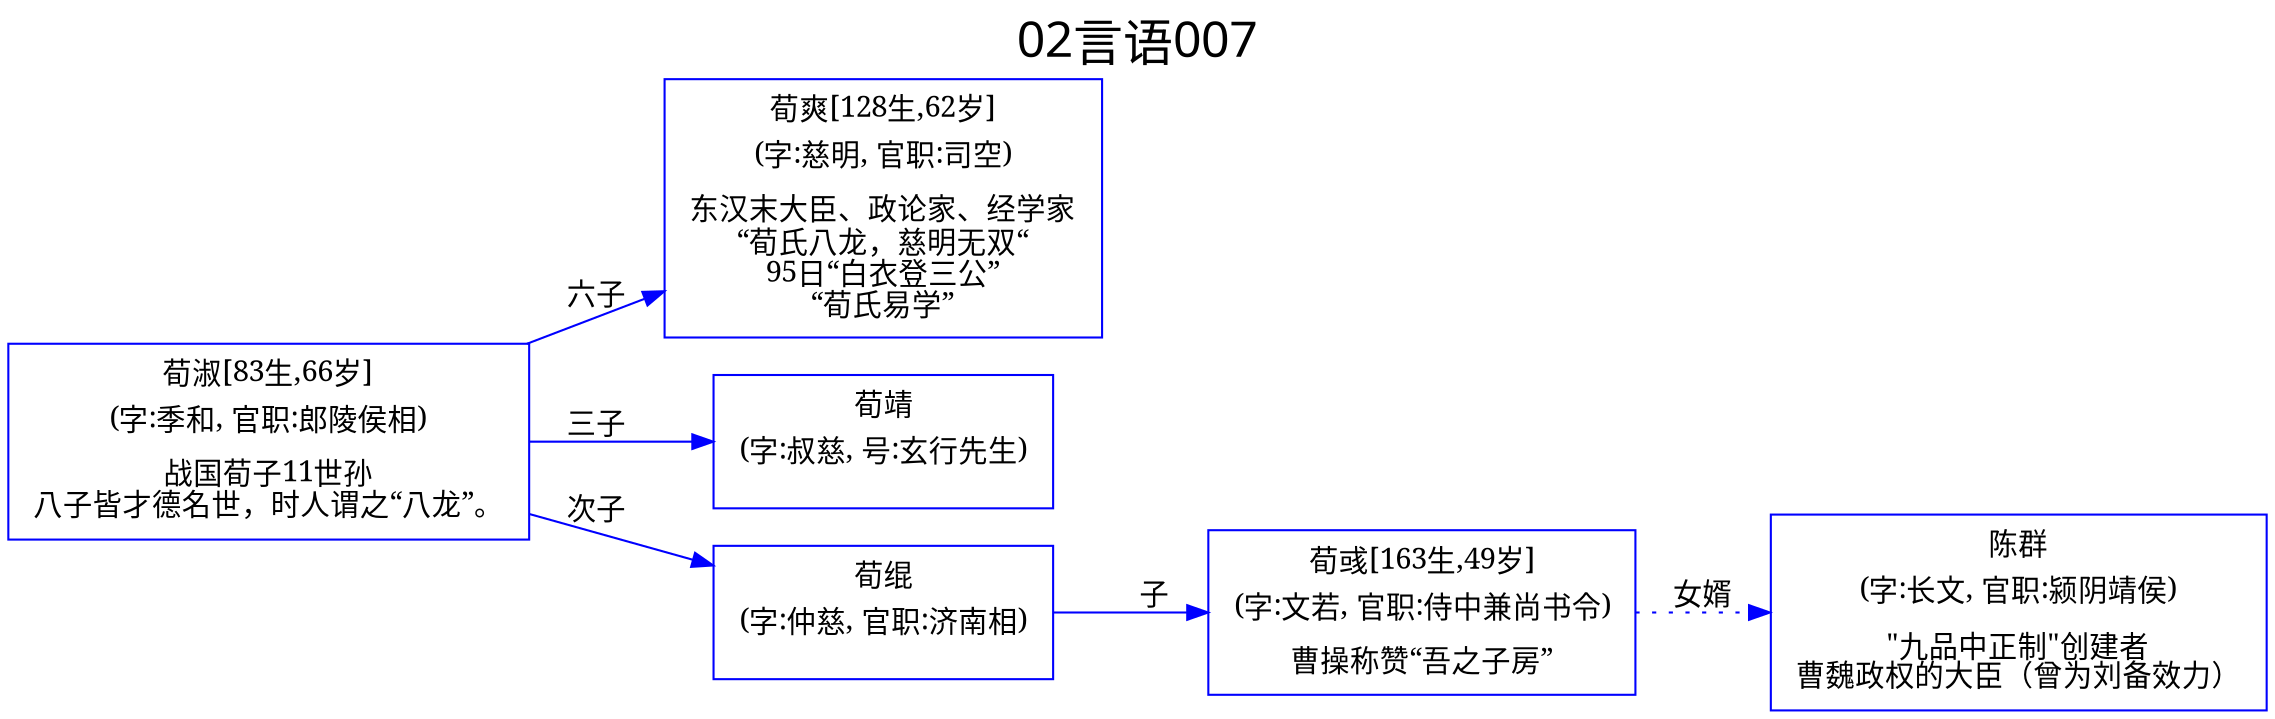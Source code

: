 
digraph
{
	rankdir = "LR";
	ranksep = 0.5;
	label = "02言语007";
	labelloc = "t";
	fontsize = "24";
	fontname = "SimHei";

	graph [style="filled", color="lightgrey"];
	node [fontname="SimSun"];
	edge [fontname="SimSun"];

	荀淑 [shape="box", color="blue", label=<<table border="0" cellborder="0"><tr><td>荀淑[83生,66岁]</td></tr><tr><td>(字:季和, 官职:郎陵侯相)</td></tr><tr><td></td></tr><tr><td>战国荀子11世孙<br/>八子皆才德名世，时人谓之“八龙”。<br/></td></tr></table>>];
	荀彧 [shape="box", color="blue", label=<<table border="0" cellborder="0"><tr><td>荀彧[163生,49岁]</td></tr><tr><td>(字:文若, 官职:侍中兼尚书令)</td></tr><tr><td></td></tr><tr><td>曹操称赞“吾之子房”<br/></td></tr></table>>];
	荀爽 [shape="box", color="blue", label=<<table border="0" cellborder="0"><tr><td>荀爽[128生,62岁]</td></tr><tr><td>(字:慈明, 官职:司空)</td></tr><tr><td></td></tr><tr><td>东汉末大臣、政论家、经学家<br/>“荀氏八龙，慈明无双“<br/>95日“白衣登三公”<br/>“荀氏易学”<br/></td></tr></table>>];
	荀靖 [shape="box", color="blue", label=<<table border="0" cellborder="0"><tr><td>荀靖</td></tr><tr><td>(字:叔慈, 号:玄行先生)</td></tr><tr><td></td></tr><tr><td></td></tr></table>>];
	荀绲 [shape="box", color="blue", label=<<table border="0" cellborder="0"><tr><td>荀绲</td></tr><tr><td>(字:仲慈, 官职:济南相)</td></tr><tr><td></td></tr><tr><td></td></tr></table>>];
	陈群 [shape="box", color="blue", label=<<table border="0" cellborder="0"><tr><td>陈群</td></tr><tr><td>(字:长文, 官职:颍阴靖侯)</td></tr><tr><td></td></tr><tr><td>"九品中正制"创建者<br/>曹魏政权的大臣（曾为刘备效力）<br/></td></tr></table>>];

	荀淑 -> 荀绲 [label="次子", style=solid, color="blue"];
	荀淑 -> 荀靖 [label="三子", style=solid, color="blue"];
	荀淑 -> 荀爽 [label="六子", style=solid, color="blue"];
	荀绲 -> 荀彧 [label="子", style=solid, color="blue"];
	荀彧 -> 陈群 [label="女婿", style=dotted, color="blue"];


}

